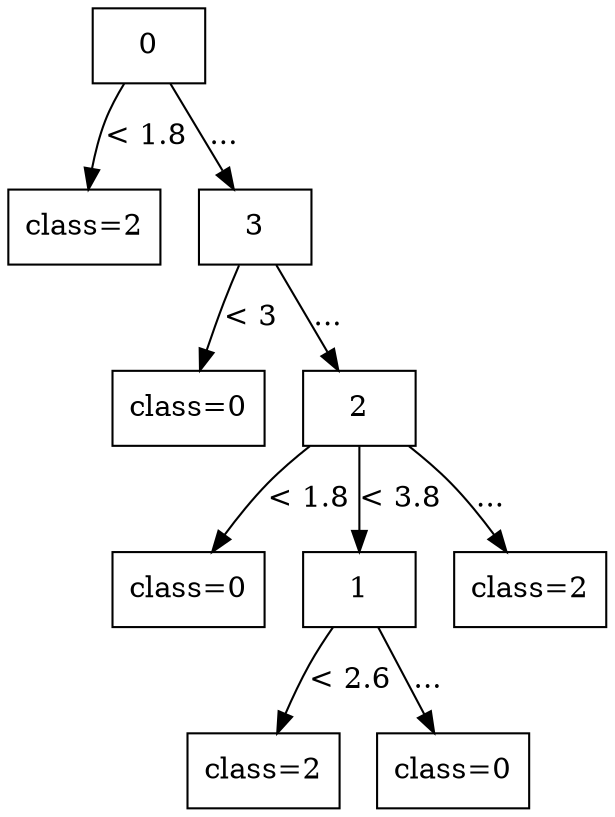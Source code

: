 digraph G {
node [shape=box];

0 [label="0"];

1 [label="class=2"];
2 [label="3"];

0 -> 1 [label="< 1.8"];
0 -> 2 [label="..."];

3 [label="class=0"];
4 [label="2"];

2 -> 3 [label="< 3"];
2 -> 4 [label="..."];

5 [label="class=0"];
6 [label="1"];
9 [label="class=2"];

4 -> 5 [label="< 1.8"];
4 -> 6 [label="< 3.8"];
4 -> 9 [label="..."];

7 [label="class=2"];
8 [label="class=0"];

6 -> 7 [label="< 2.6"];
6 -> 8 [label="..."];

}